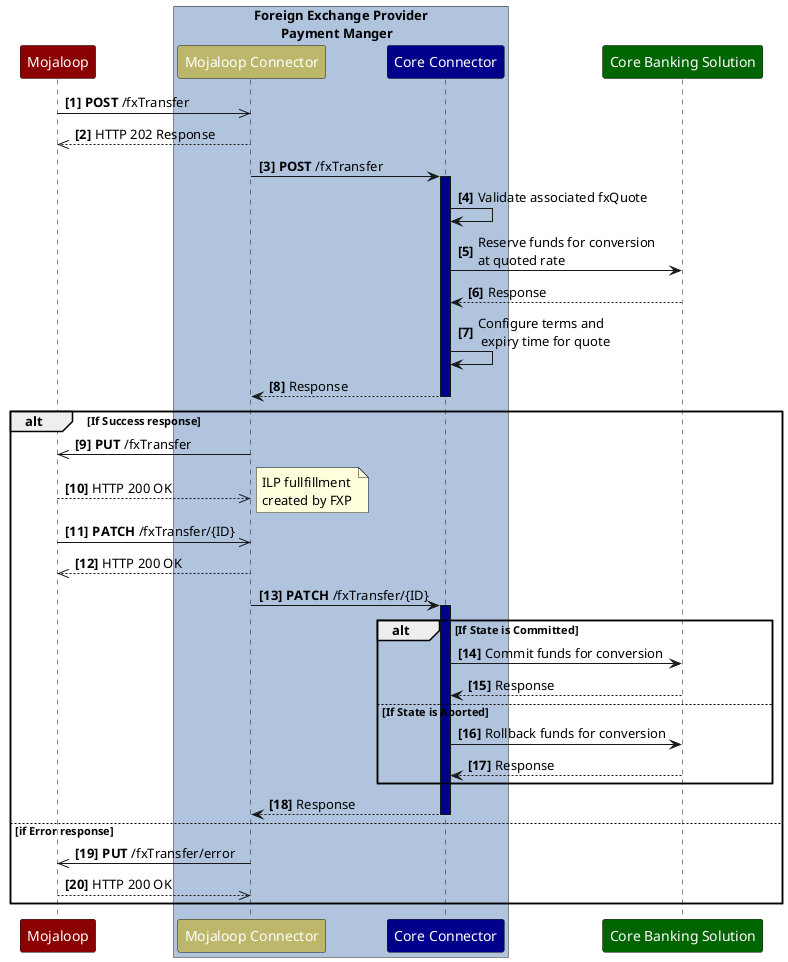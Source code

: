 @startuml FXPIntegrationPattern-Conversion
/'*****
--------------
******'/

' declare title
' title FXPIntegrationPattern-Conversion
' declare actors
skinparam participant {
  FontColor white
}
participant "Mojaloop" as Switch #DarkRed
box "Foreign Exchange Provider\n        Payment Manger" #LightSteelBlue
  participant "Mojaloop Connector" as MC #DarkKhaki
  participant "Core Connector" as CC  #DarkBlue
end box
participant "Core Banking Solution" as CBS #DarkGreen

autonumber 1 1 "<b>[0]"


Switch->>MC: **POST** /fxTransfer
MC-->>Switch: HTTP 202 Response
MC->CC: **POST** /fxTransfer
activate CC #DarkBlue
CC->CC: Validate associated fxQuote
CC->CBS: Reserve funds for conversion \nat quoted rate
CBS-->CC: Response 
CC->CC: Configure terms and\n expiry time for quote
CC-->MC: Response
deactivate CC
alt If Success response
MC->>Switch: **PUT** /fxTransfer
Switch-->>MC: HTTP 200 OK

note right
  ILP fullfillment 
  created by FXP
end note
Switch->>MC: **PATCH** /fxTransfer/{ID}
MC-->>Switch: HTTP 200 OK
MC->CC: **PATCH** /fxTransfer/{ID}
activate CC #DarkBlue
alt If State is Committed
CC->CBS: Commit funds for conversion 
CBS-->CC: Response 
else If State is Aborted
CC->CBS: Rollback funds for conversion
CBS-->CC: Response 
end
CC-->MC: Response
deactivate CC

else if Error response
MC->>Switch: **PUT** /fxTransfer/error
Switch-->>MC: HTTP 200 OK
end


@enduml